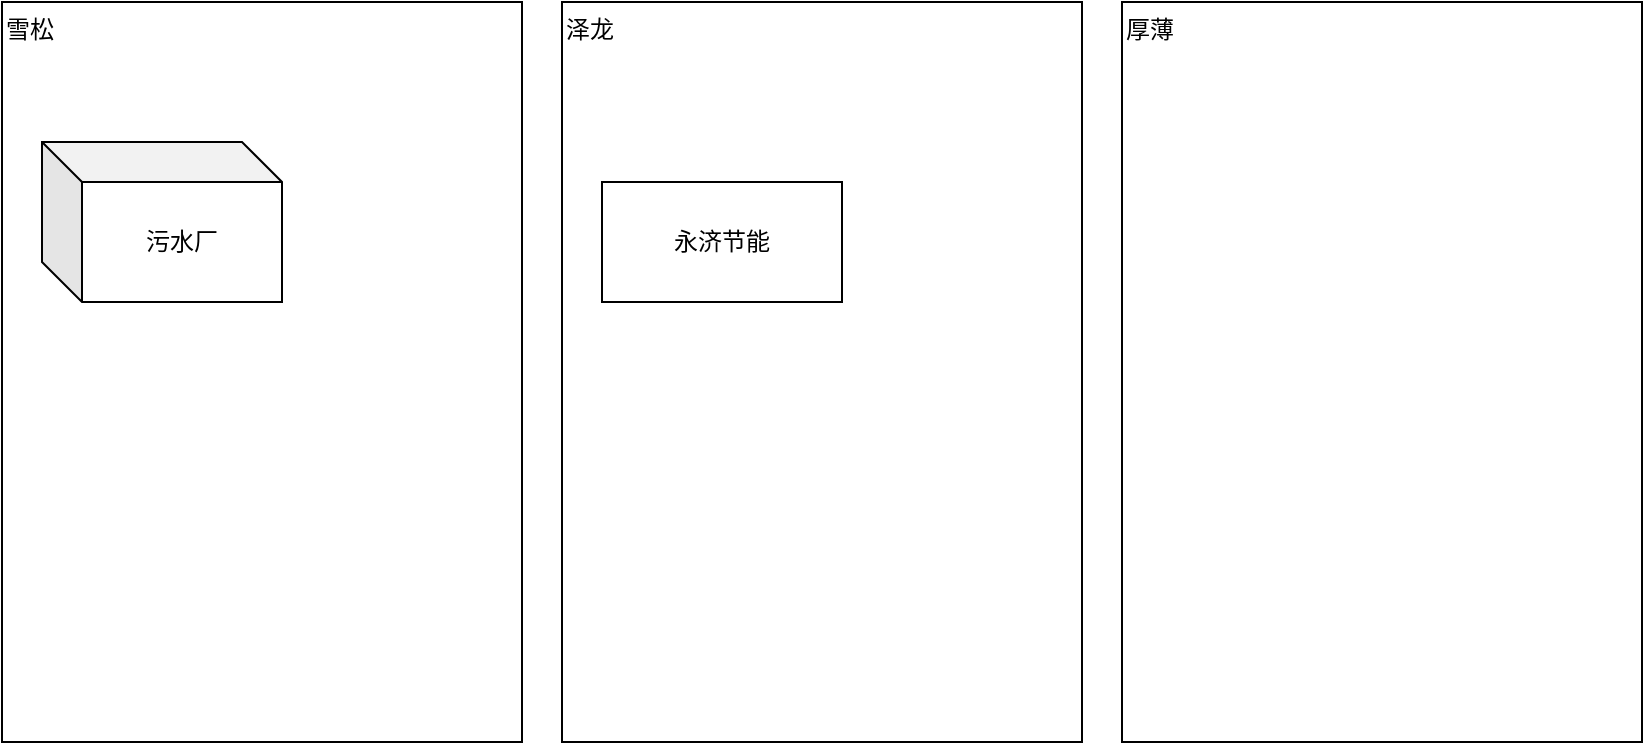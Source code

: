 <mxfile version="21.1.5" type="github">
  <diagram name="第 1 页" id="NjdpFko7AFxfdka7eMdT">
    <mxGraphModel dx="1434" dy="796" grid="1" gridSize="10" guides="1" tooltips="1" connect="1" arrows="1" fold="1" page="1" pageScale="1" pageWidth="827" pageHeight="1169" math="0" shadow="0">
      <root>
        <mxCell id="0" />
        <mxCell id="1" parent="0" />
        <mxCell id="QugaVd1Dq6D5i6cjHYeo-1" value="雪松" style="rounded=0;whiteSpace=wrap;html=1;align=left;verticalAlign=top;spacing=2;" vertex="1" parent="1">
          <mxGeometry x="40" y="190" width="260" height="370" as="geometry" />
        </mxCell>
        <mxCell id="QugaVd1Dq6D5i6cjHYeo-2" value="泽龙" style="rounded=0;whiteSpace=wrap;html=1;align=left;verticalAlign=top;spacing=2;" vertex="1" parent="1">
          <mxGeometry x="320" y="190" width="260" height="370" as="geometry" />
        </mxCell>
        <mxCell id="QugaVd1Dq6D5i6cjHYeo-3" value="厚薄" style="rounded=0;whiteSpace=wrap;html=1;align=left;verticalAlign=top;spacing=2;" vertex="1" parent="1">
          <mxGeometry x="600" y="190" width="260" height="370" as="geometry" />
        </mxCell>
        <mxCell id="QugaVd1Dq6D5i6cjHYeo-4" value="污水厂" style="shape=cube;whiteSpace=wrap;html=1;boundedLbl=1;backgroundOutline=1;darkOpacity=0.05;darkOpacity2=0.1;" vertex="1" parent="1">
          <mxGeometry x="60" y="260" width="120" height="80" as="geometry" />
        </mxCell>
        <mxCell id="QugaVd1Dq6D5i6cjHYeo-7" value="永济节能" style="rounded=0;whiteSpace=wrap;html=1;" vertex="1" parent="1">
          <mxGeometry x="340" y="280" width="120" height="60" as="geometry" />
        </mxCell>
      </root>
    </mxGraphModel>
  </diagram>
</mxfile>
